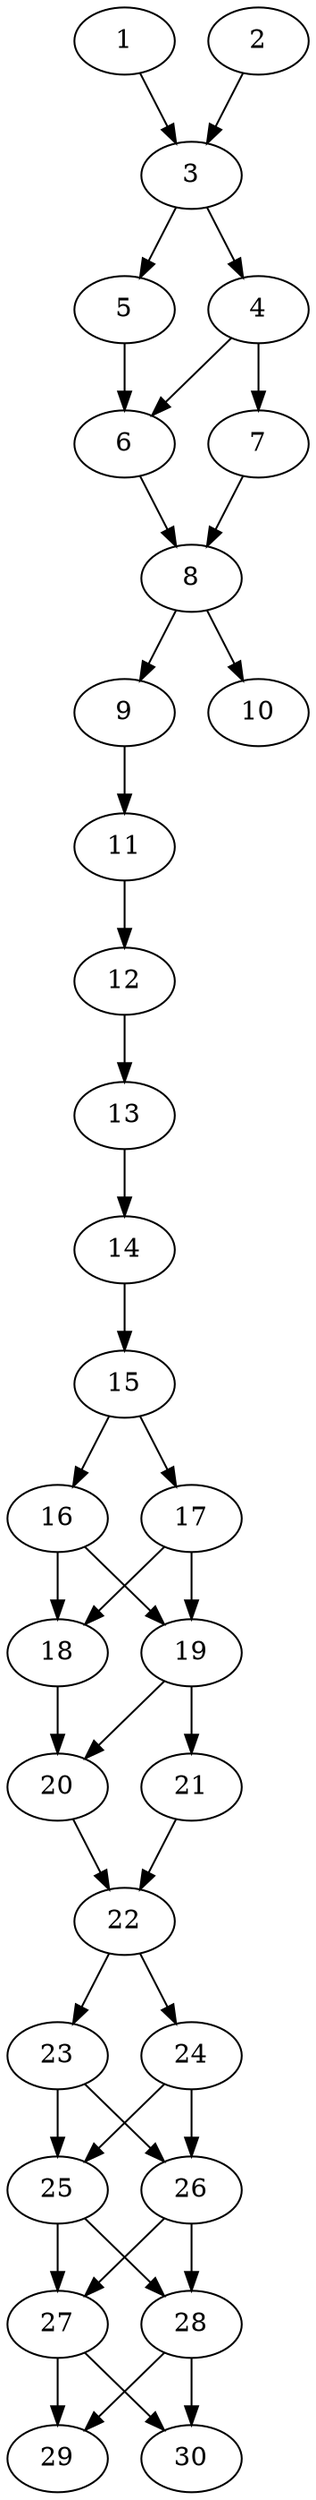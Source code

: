 // DAG automatically generated by daggen at Thu Oct  3 14:04:18 2019
// ./daggen --dot -n 30 --ccr 0.5 --fat 0.3 --regular 0.7 --density 0.9 --mindata 5242880 --maxdata 52428800 
digraph G {
  1 [size="95717376", alpha="0.16", expect_size="47858688"] 
  1 -> 3 [size ="47858688"]
  2 [size="74319872", alpha="0.13", expect_size="37159936"] 
  2 -> 3 [size ="37159936"]
  3 [size="23281664", alpha="0.05", expect_size="11640832"] 
  3 -> 4 [size ="11640832"]
  3 -> 5 [size ="11640832"]
  4 [size="25702400", alpha="0.15", expect_size="12851200"] 
  4 -> 6 [size ="12851200"]
  4 -> 7 [size ="12851200"]
  5 [size="79726592", alpha="0.10", expect_size="39863296"] 
  5 -> 6 [size ="39863296"]
  6 [size="38041600", alpha="0.05", expect_size="19020800"] 
  6 -> 8 [size ="19020800"]
  7 [size="68306944", alpha="0.09", expect_size="34153472"] 
  7 -> 8 [size ="34153472"]
  8 [size="19970048", alpha="0.04", expect_size="9985024"] 
  8 -> 9 [size ="9985024"]
  8 -> 10 [size ="9985024"]
  9 [size="15955968", alpha="0.08", expect_size="7977984"] 
  9 -> 11 [size ="7977984"]
  10 [size="12177408", alpha="0.07", expect_size="6088704"] 
  11 [size="70934528", alpha="0.16", expect_size="35467264"] 
  11 -> 12 [size ="35467264"]
  12 [size="52774912", alpha="0.06", expect_size="26387456"] 
  12 -> 13 [size ="26387456"]
  13 [size="21491712", alpha="0.07", expect_size="10745856"] 
  13 -> 14 [size ="10745856"]
  14 [size="46553088", alpha="0.16", expect_size="23276544"] 
  14 -> 15 [size ="23276544"]
  15 [size="22896640", alpha="0.08", expect_size="11448320"] 
  15 -> 16 [size ="11448320"]
  15 -> 17 [size ="11448320"]
  16 [size="68452352", alpha="0.08", expect_size="34226176"] 
  16 -> 18 [size ="34226176"]
  16 -> 19 [size ="34226176"]
  17 [size="90429440", alpha="0.17", expect_size="45214720"] 
  17 -> 18 [size ="45214720"]
  17 -> 19 [size ="45214720"]
  18 [size="37421056", alpha="0.06", expect_size="18710528"] 
  18 -> 20 [size ="18710528"]
  19 [size="54433792", alpha="0.10", expect_size="27216896"] 
  19 -> 20 [size ="27216896"]
  19 -> 21 [size ="27216896"]
  20 [size="90181632", alpha="0.14", expect_size="45090816"] 
  20 -> 22 [size ="45090816"]
  21 [size="28338176", alpha="0.15", expect_size="14169088"] 
  21 -> 22 [size ="14169088"]
  22 [size="10549248", alpha="0.11", expect_size="5274624"] 
  22 -> 23 [size ="5274624"]
  22 -> 24 [size ="5274624"]
  23 [size="39434240", alpha="0.08", expect_size="19717120"] 
  23 -> 25 [size ="19717120"]
  23 -> 26 [size ="19717120"]
  24 [size="74012672", alpha="0.09", expect_size="37006336"] 
  24 -> 25 [size ="37006336"]
  24 -> 26 [size ="37006336"]
  25 [size="56637440", alpha="0.05", expect_size="28318720"] 
  25 -> 27 [size ="28318720"]
  25 -> 28 [size ="28318720"]
  26 [size="94091264", alpha="0.07", expect_size="47045632"] 
  26 -> 27 [size ="47045632"]
  26 -> 28 [size ="47045632"]
  27 [size="39604224", alpha="0.00", expect_size="19802112"] 
  27 -> 29 [size ="19802112"]
  27 -> 30 [size ="19802112"]
  28 [size="23879680", alpha="0.16", expect_size="11939840"] 
  28 -> 29 [size ="11939840"]
  28 -> 30 [size ="11939840"]
  29 [size="54401024", alpha="0.13", expect_size="27200512"] 
  30 [size="103499776", alpha="0.10", expect_size="51749888"] 
}
